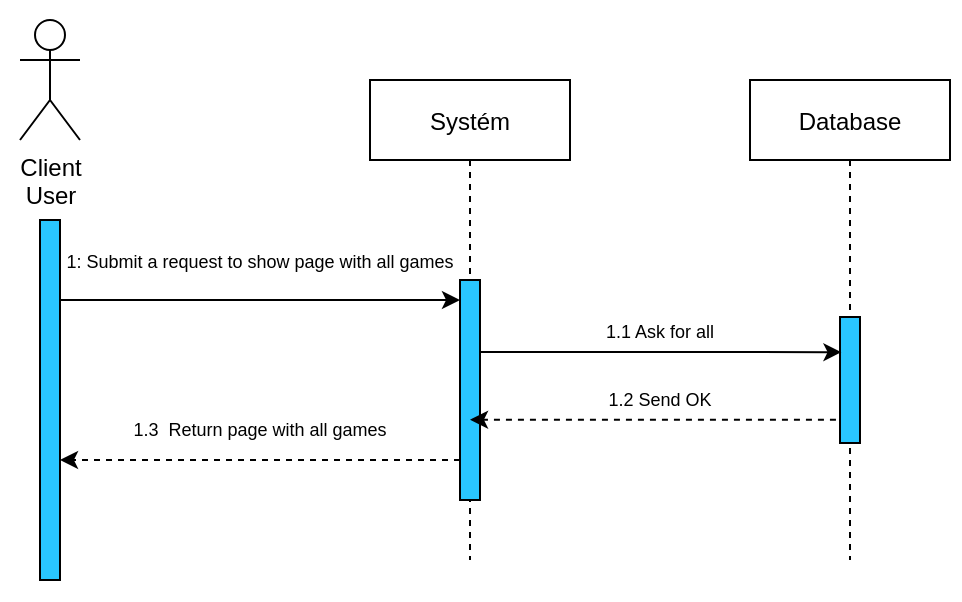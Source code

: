 <mxfile version="19.0.1" type="device"><diagram id="kgpKYQtTHZ0yAKxKKP6v" name="Page-1"><mxGraphModel dx="981" dy="526" grid="1" gridSize="10" guides="1" tooltips="1" connect="1" arrows="1" fold="1" page="1" pageScale="1" pageWidth="850" pageHeight="1100" math="0" shadow="0"><root><mxCell id="0"/><mxCell id="1" parent="0"/><mxCell id="9AYJoe1t0Rw2bU4AadPg-18" value="" style="rounded=0;whiteSpace=wrap;html=1;fontSize=9;fillColor=#FFFFFF;strokeColor=none;" vertex="1" parent="1"><mxGeometry x="50" y="40" width="480" height="300" as="geometry"/></mxCell><mxCell id="3nuBFxr9cyL0pnOWT2aG-5" value="Database" style="shape=umlLifeline;perimeter=lifelinePerimeter;container=1;collapsible=0;recursiveResize=0;rounded=0;shadow=0;strokeWidth=1;" parent="1" vertex="1"><mxGeometry x="425" y="80" width="100" height="240" as="geometry"/></mxCell><mxCell id="9AYJoe1t0Rw2bU4AadPg-11" value="" style="points=[];perimeter=orthogonalPerimeter;rounded=0;shadow=0;strokeWidth=1;fillColor=#29C6FF;" vertex="1" parent="3nuBFxr9cyL0pnOWT2aG-5"><mxGeometry x="45" y="118.5" width="10" height="63" as="geometry"/></mxCell><mxCell id="9AYJoe1t0Rw2bU4AadPg-1" value="" style="points=[];perimeter=orthogonalPerimeter;rounded=0;shadow=0;strokeWidth=1;fillColor=#29C6FF;" vertex="1" parent="1"><mxGeometry x="70" y="150" width="10" height="180" as="geometry"/></mxCell><mxCell id="9AYJoe1t0Rw2bU4AadPg-2" value="Client&lt;br&gt;User" style="shape=umlActor;verticalLabelPosition=bottom;verticalAlign=top;html=1;outlineConnect=0;" vertex="1" parent="1"><mxGeometry x="60" y="50" width="30" height="60" as="geometry"/></mxCell><mxCell id="3nuBFxr9cyL0pnOWT2aG-1" value="Systém" style="shape=umlLifeline;perimeter=lifelinePerimeter;container=1;collapsible=0;recursiveResize=0;rounded=0;shadow=0;strokeWidth=1;" parent="1" vertex="1"><mxGeometry x="235" y="80" width="100" height="240" as="geometry"/></mxCell><mxCell id="3nuBFxr9cyL0pnOWT2aG-2" value="" style="points=[];perimeter=orthogonalPerimeter;rounded=0;shadow=0;strokeWidth=1;fillColor=#29C6FF;" parent="1" vertex="1"><mxGeometry x="280" y="180" width="10" height="110" as="geometry"/></mxCell><mxCell id="9AYJoe1t0Rw2bU4AadPg-9" value="" style="endArrow=classic;html=1;rounded=0;" edge="1" parent="1" source="9AYJoe1t0Rw2bU4AadPg-1"><mxGeometry width="50" height="50" relative="1" as="geometry"><mxPoint x="210" y="230" as="sourcePoint"/><mxPoint x="280" y="190" as="targetPoint"/><Array as="points"><mxPoint x="200" y="190"/></Array></mxGeometry></mxCell><mxCell id="9AYJoe1t0Rw2bU4AadPg-12" value="&lt;font style=&quot;font-size: 9px;&quot;&gt;1.1 Ask for all&lt;/font&gt;" style="text;html=1;strokeColor=none;fillColor=none;align=center;verticalAlign=middle;whiteSpace=wrap;rounded=0;" vertex="1" parent="1"><mxGeometry x="300" y="200" width="160" height="10" as="geometry"/></mxCell><mxCell id="9AYJoe1t0Rw2bU4AadPg-13" value="" style="endArrow=classic;html=1;rounded=0;entryX=0.072;entryY=0.279;entryDx=0;entryDy=0;entryPerimeter=0;" edge="1" parent="1" target="9AYJoe1t0Rw2bU4AadPg-11"><mxGeometry width="50" height="50" relative="1" as="geometry"><mxPoint x="290" y="216" as="sourcePoint"/><mxPoint x="510" y="204.66" as="targetPoint"/><Array as="points"/></mxGeometry></mxCell><mxCell id="9AYJoe1t0Rw2bU4AadPg-10" value="&lt;font style=&quot;font-size: 9px;&quot;&gt;1: Submit a request to show page with all games&lt;br&gt;&lt;/font&gt;" style="text;html=1;strokeColor=none;fillColor=none;align=center;verticalAlign=middle;whiteSpace=wrap;rounded=0;" vertex="1" parent="1"><mxGeometry x="80" y="160" width="200" height="20" as="geometry"/></mxCell><mxCell id="9AYJoe1t0Rw2bU4AadPg-14" value="" style="endArrow=classic;html=1;rounded=0;exitX=-0.203;exitY=0.815;exitDx=0;exitDy=0;exitPerimeter=0;dashed=1;" edge="1" parent="1" source="9AYJoe1t0Rw2bU4AadPg-11" target="3nuBFxr9cyL0pnOWT2aG-1"><mxGeometry width="50" height="50" relative="1" as="geometry"><mxPoint x="301.41" y="225.4" as="sourcePoint"/><mxPoint x="480.72" y="226.077" as="targetPoint"/><Array as="points"/></mxGeometry></mxCell><mxCell id="9AYJoe1t0Rw2bU4AadPg-15" value="&lt;font style=&quot;font-size: 9px;&quot;&gt;1.2 Send OK&lt;/font&gt;" style="text;html=1;strokeColor=none;fillColor=none;align=center;verticalAlign=middle;whiteSpace=wrap;rounded=0;fontSize=9;" vertex="1" parent="1"><mxGeometry x="300" y="235" width="160" height="10" as="geometry"/></mxCell><mxCell id="9AYJoe1t0Rw2bU4AadPg-16" value="" style="endArrow=classic;html=1;rounded=0;dashed=1;" edge="1" parent="1"><mxGeometry width="50" height="50" relative="1" as="geometry"><mxPoint x="280" y="270" as="sourcePoint"/><mxPoint x="80" y="270" as="targetPoint"/><Array as="points"/></mxGeometry></mxCell><mxCell id="9AYJoe1t0Rw2bU4AadPg-17" value="&lt;font style=&quot;font-size: 9px;&quot;&gt;1.3&amp;nbsp; Return page with all games&lt;/font&gt;" style="text;html=1;strokeColor=none;fillColor=none;align=center;verticalAlign=middle;whiteSpace=wrap;rounded=0;fontSize=9;" vertex="1" parent="1"><mxGeometry x="100" y="250" width="160" height="10" as="geometry"/></mxCell></root></mxGraphModel></diagram></mxfile>